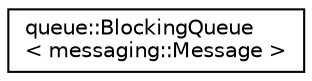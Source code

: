 digraph "Graphical Class Hierarchy"
{
 // LATEX_PDF_SIZE
  edge [fontname="Helvetica",fontsize="10",labelfontname="Helvetica",labelfontsize="10"];
  node [fontname="Helvetica",fontsize="10",shape=record];
  rankdir="LR";
  Node0 [label="queue::BlockingQueue\l\< messaging::Message \>",height=0.2,width=0.4,color="black", fillcolor="white", style="filled",URL="$classqueue_1_1_blocking_queue.html",tooltip=" "];
}
